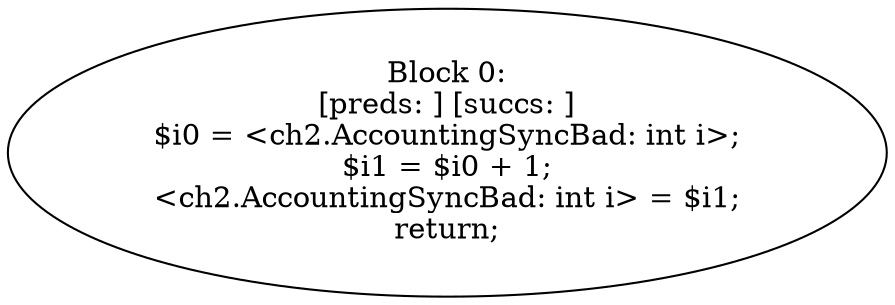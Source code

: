 digraph "unitGraph" {
    "Block 0:
[preds: ] [succs: ]
$i0 = <ch2.AccountingSyncBad: int i>;
$i1 = $i0 + 1;
<ch2.AccountingSyncBad: int i> = $i1;
return;
"
}
